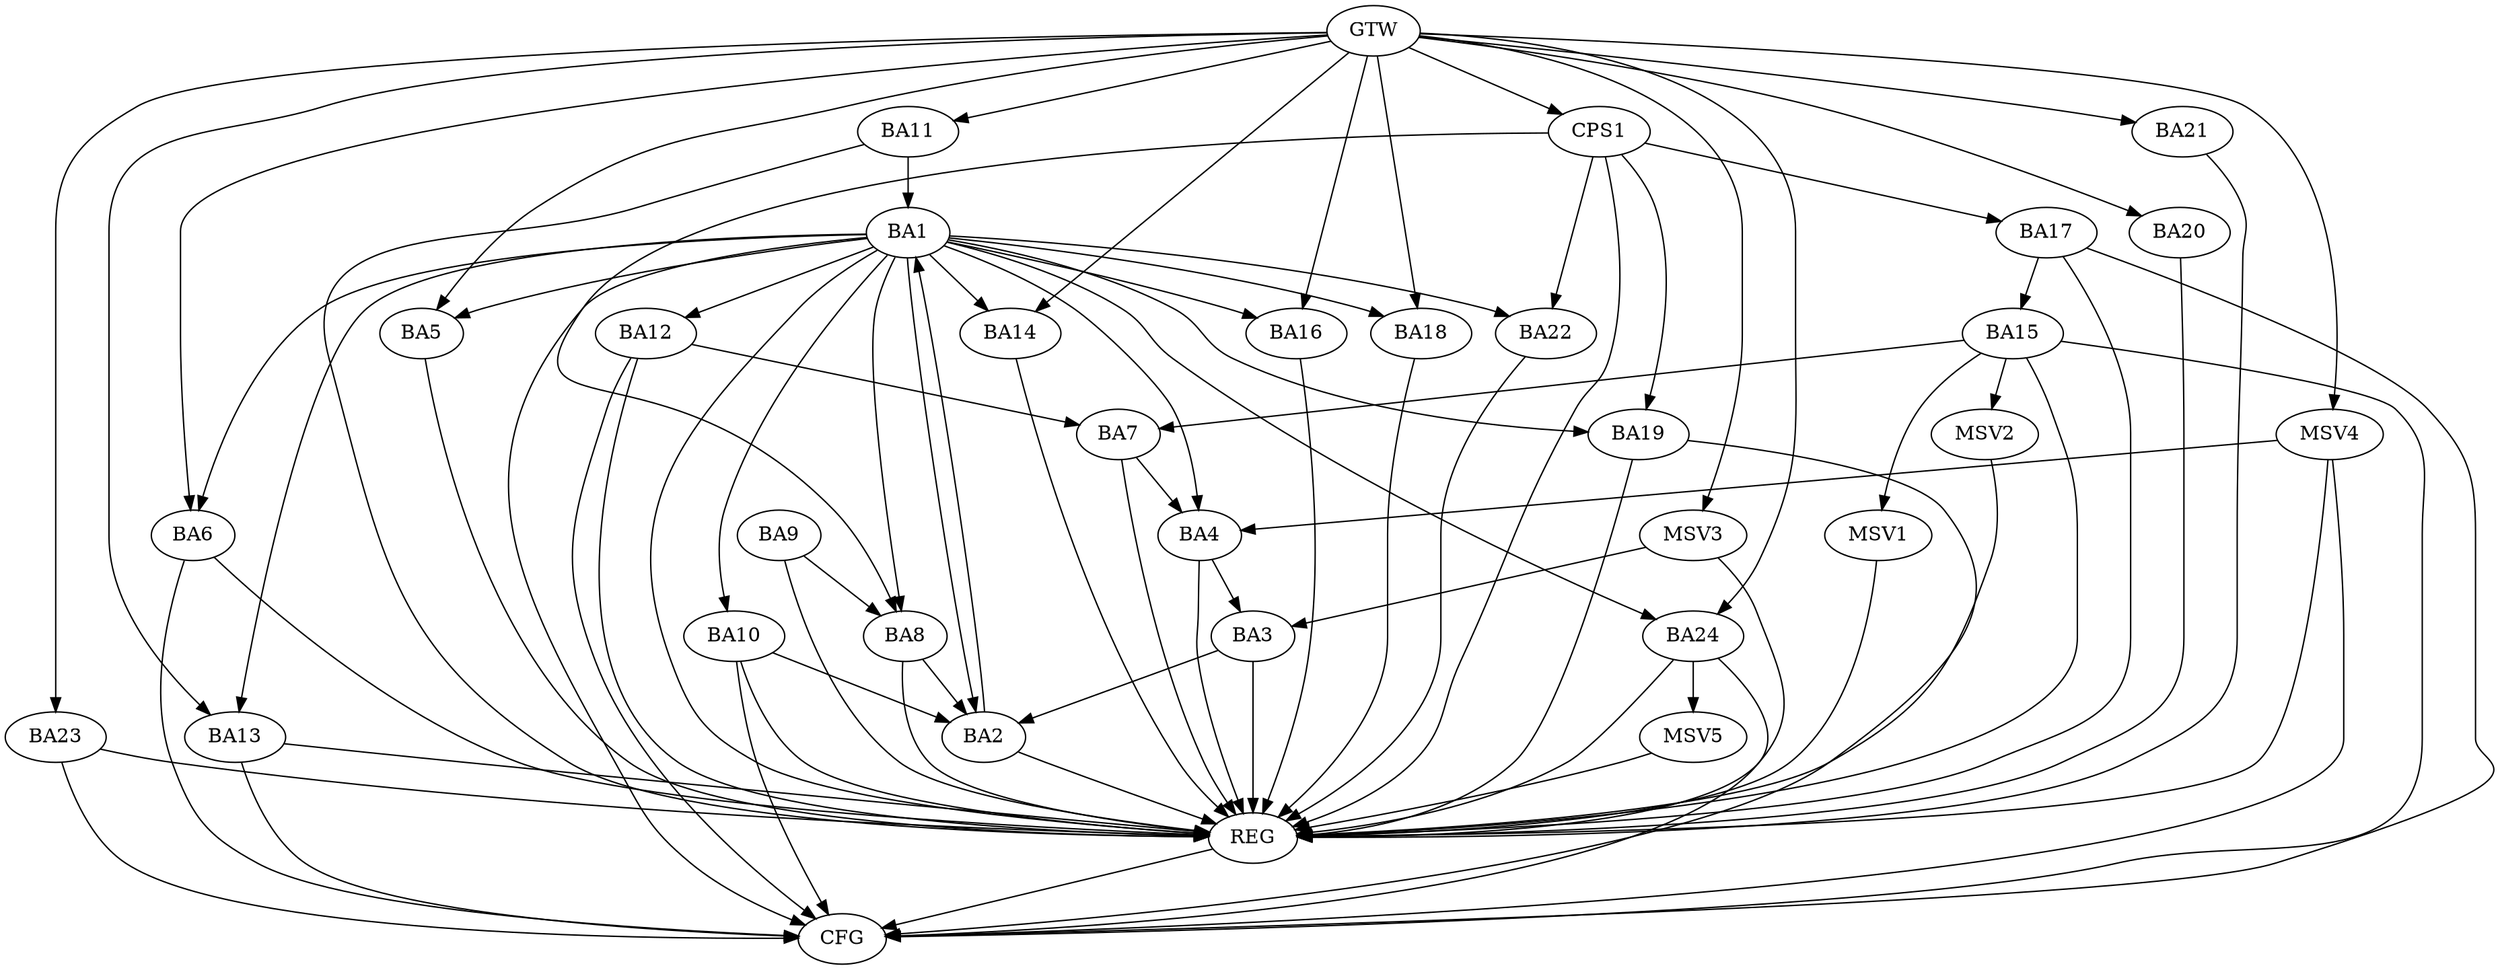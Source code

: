 strict digraph G {
  BA1 [ label="BA1" ];
  BA2 [ label="BA2" ];
  BA3 [ label="BA3" ];
  BA4 [ label="BA4" ];
  BA5 [ label="BA5" ];
  BA6 [ label="BA6" ];
  BA7 [ label="BA7" ];
  BA8 [ label="BA8" ];
  BA9 [ label="BA9" ];
  BA10 [ label="BA10" ];
  BA11 [ label="BA11" ];
  BA12 [ label="BA12" ];
  BA13 [ label="BA13" ];
  BA14 [ label="BA14" ];
  BA15 [ label="BA15" ];
  BA16 [ label="BA16" ];
  BA17 [ label="BA17" ];
  BA18 [ label="BA18" ];
  BA19 [ label="BA19" ];
  BA20 [ label="BA20" ];
  BA21 [ label="BA21" ];
  BA22 [ label="BA22" ];
  BA23 [ label="BA23" ];
  BA24 [ label="BA24" ];
  CPS1 [ label="CPS1" ];
  GTW [ label="GTW" ];
  REG [ label="REG" ];
  CFG [ label="CFG" ];
  MSV1 [ label="MSV1" ];
  MSV2 [ label="MSV2" ];
  MSV3 [ label="MSV3" ];
  MSV4 [ label="MSV4" ];
  MSV5 [ label="MSV5" ];
  BA1 -> BA2;
  BA2 -> BA1;
  BA3 -> BA2;
  BA4 -> BA3;
  BA7 -> BA4;
  BA8 -> BA2;
  BA9 -> BA8;
  BA10 -> BA2;
  BA11 -> BA1;
  BA12 -> BA7;
  BA15 -> BA7;
  BA17 -> BA15;
  CPS1 -> BA19;
  CPS1 -> BA17;
  CPS1 -> BA8;
  CPS1 -> BA22;
  GTW -> BA5;
  GTW -> BA6;
  GTW -> BA11;
  GTW -> BA13;
  GTW -> BA14;
  GTW -> BA16;
  GTW -> BA18;
  GTW -> BA20;
  GTW -> BA21;
  GTW -> BA23;
  GTW -> BA24;
  GTW -> CPS1;
  BA1 -> REG;
  BA2 -> REG;
  BA3 -> REG;
  BA4 -> REG;
  BA5 -> REG;
  BA6 -> REG;
  BA7 -> REG;
  BA8 -> REG;
  BA9 -> REG;
  BA10 -> REG;
  BA11 -> REG;
  BA12 -> REG;
  BA13 -> REG;
  BA14 -> REG;
  BA15 -> REG;
  BA16 -> REG;
  BA17 -> REG;
  BA18 -> REG;
  BA19 -> REG;
  BA20 -> REG;
  BA21 -> REG;
  BA22 -> REG;
  BA23 -> REG;
  BA24 -> REG;
  CPS1 -> REG;
  BA12 -> CFG;
  BA24 -> CFG;
  BA6 -> CFG;
  BA13 -> CFG;
  BA23 -> CFG;
  BA15 -> CFG;
  BA10 -> CFG;
  BA19 -> CFG;
  BA17 -> CFG;
  REG -> CFG;
  BA1 -> CFG;
  BA1 -> BA14;
  BA1 -> BA10;
  BA1 -> BA16;
  BA1 -> BA5;
  BA1 -> BA22;
  BA1 -> BA24;
  BA1 -> BA12;
  BA1 -> BA4;
  BA1 -> BA6;
  BA1 -> BA13;
  BA1 -> BA8;
  BA1 -> BA19;
  BA1 -> BA18;
  BA15 -> MSV1;
  MSV1 -> REG;
  BA15 -> MSV2;
  MSV2 -> REG;
  MSV3 -> BA3;
  GTW -> MSV3;
  MSV3 -> REG;
  MSV4 -> BA4;
  GTW -> MSV4;
  MSV4 -> REG;
  MSV4 -> CFG;
  BA24 -> MSV5;
  MSV5 -> REG;
}
